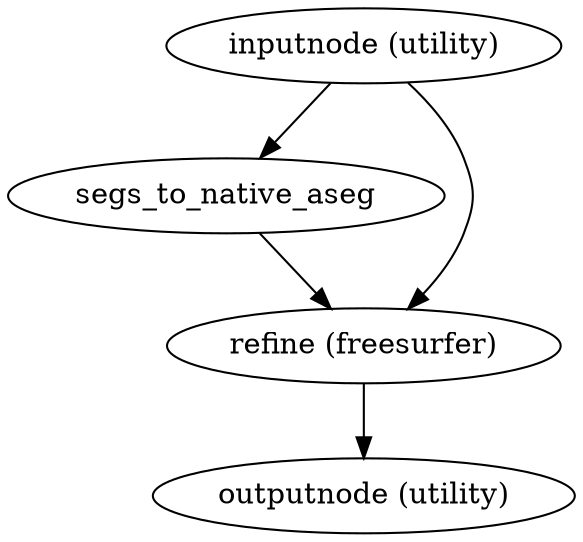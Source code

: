 strict digraph  {
"inputnode (utility)";
"segs_to_native_aseg";
"refine (freesurfer)";
"outputnode (utility)";
"inputnode (utility)" -> "segs_to_native_aseg";
"inputnode (utility)" -> "refine (freesurfer)";
"segs_to_native_aseg" -> "refine (freesurfer)";
"refine (freesurfer)" -> "outputnode (utility)";
}
